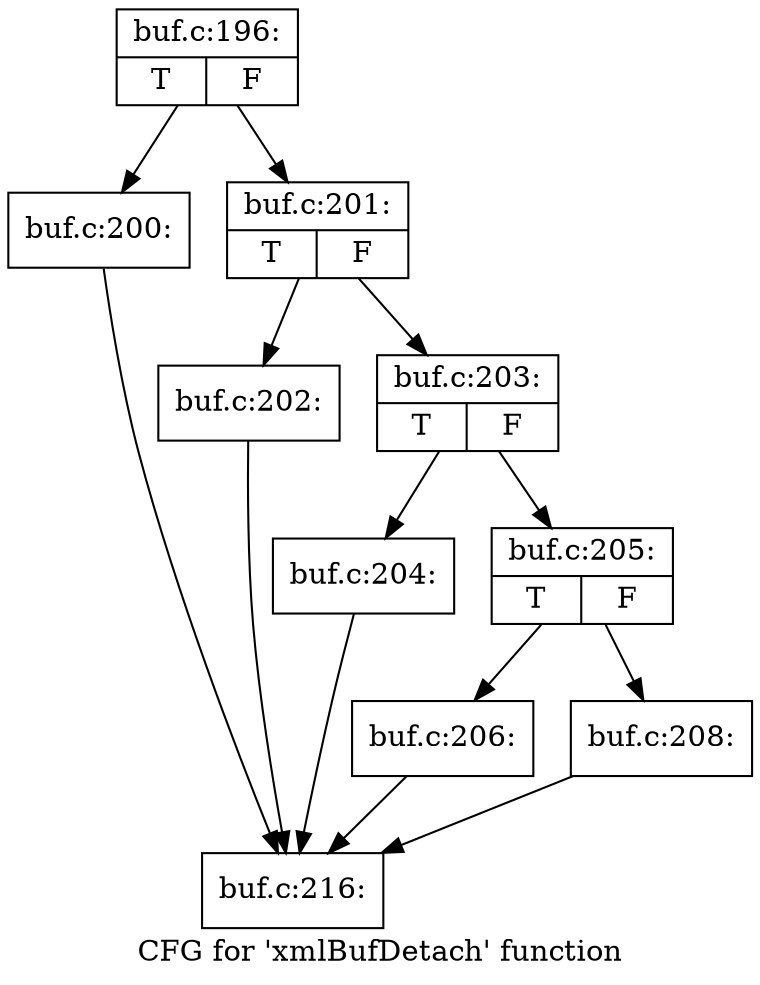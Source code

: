 digraph "CFG for 'xmlBufDetach' function" {
	label="CFG for 'xmlBufDetach' function";

	Node0x5559940 [shape=record,label="{buf.c:196:|{<s0>T|<s1>F}}"];
	Node0x5559940 -> Node0x5559280;
	Node0x5559940 -> Node0x55596e0;
	Node0x5559280 [shape=record,label="{buf.c:200:}"];
	Node0x5559280 -> Node0x5560c60;
	Node0x55596e0 [shape=record,label="{buf.c:201:|{<s0>T|<s1>F}}"];
	Node0x55596e0 -> Node0x55616f0;
	Node0x55596e0 -> Node0x5561740;
	Node0x55616f0 [shape=record,label="{buf.c:202:}"];
	Node0x55616f0 -> Node0x5560c60;
	Node0x5561740 [shape=record,label="{buf.c:203:|{<s0>T|<s1>F}}"];
	Node0x5561740 -> Node0x5561cd0;
	Node0x5561740 -> Node0x5561d20;
	Node0x5561cd0 [shape=record,label="{buf.c:204:}"];
	Node0x5561cd0 -> Node0x5560c60;
	Node0x5561d20 [shape=record,label="{buf.c:205:|{<s0>T|<s1>F}}"];
	Node0x5561d20 -> Node0x55622b0;
	Node0x5561d20 -> Node0x5562300;
	Node0x55622b0 [shape=record,label="{buf.c:206:}"];
	Node0x55622b0 -> Node0x5560c60;
	Node0x5562300 [shape=record,label="{buf.c:208:}"];
	Node0x5562300 -> Node0x5560c60;
	Node0x5560c60 [shape=record,label="{buf.c:216:}"];
}
